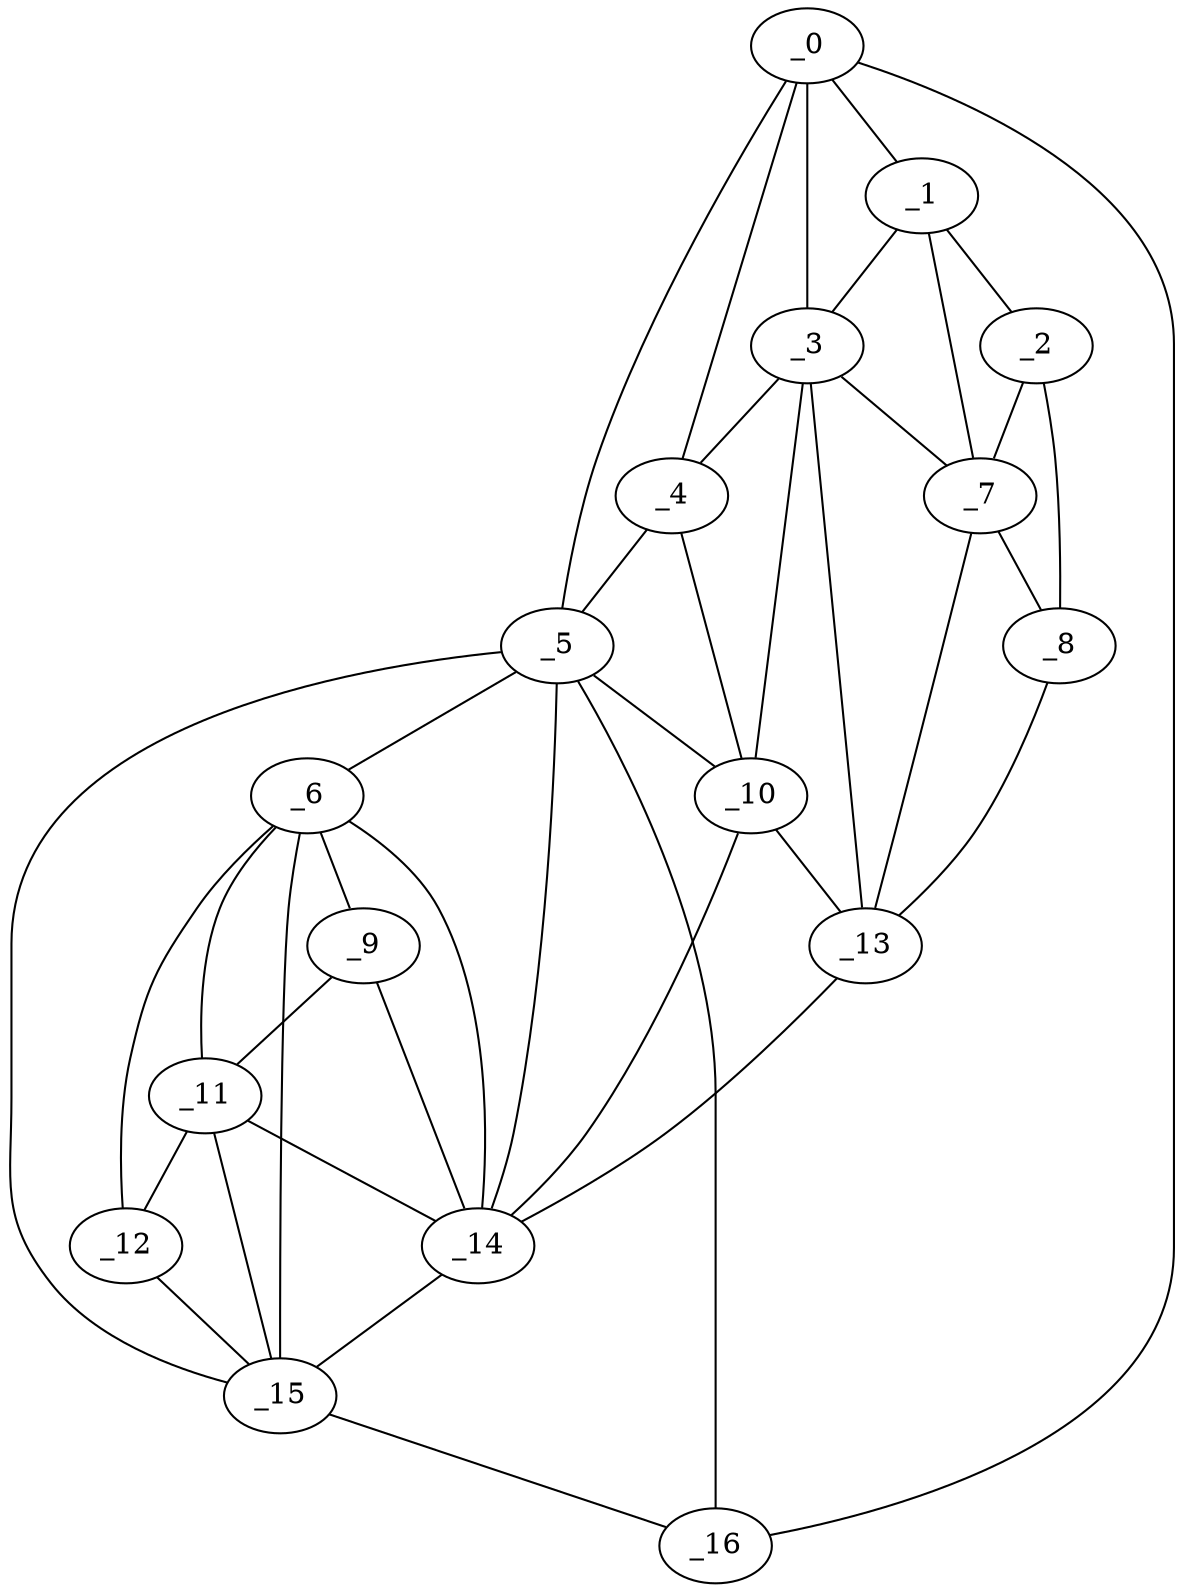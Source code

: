 graph "obj24__255.gxl" {
	_0	 [x=40,
		y=62];
	_1	 [x=41,
		y=29];
	_0 -- _1	 [valence=1];
	_3	 [x=51,
		y=65];
	_0 -- _3	 [valence=2];
	_4	 [x=55,
		y=70];
	_0 -- _4	 [valence=2];
	_5	 [x=64,
		y=78];
	_0 -- _5	 [valence=2];
	_16	 [x=92,
		y=118];
	_0 -- _16	 [valence=1];
	_2	 [x=42,
		y=8];
	_1 -- _2	 [valence=1];
	_1 -- _3	 [valence=1];
	_7	 [x=88,
		y=29];
	_1 -- _7	 [valence=2];
	_2 -- _7	 [valence=2];
	_8	 [x=89,
		y=9];
	_2 -- _8	 [valence=1];
	_3 -- _4	 [valence=2];
	_3 -- _7	 [valence=2];
	_10	 [x=91,
		y=58];
	_3 -- _10	 [valence=2];
	_13	 [x=92,
		y=50];
	_3 -- _13	 [valence=1];
	_4 -- _5	 [valence=2];
	_4 -- _10	 [valence=2];
	_6	 [x=76,
		y=82];
	_5 -- _6	 [valence=2];
	_5 -- _10	 [valence=1];
	_14	 [x=92,
		y=65];
	_5 -- _14	 [valence=2];
	_15	 [x=92,
		y=110];
	_5 -- _15	 [valence=2];
	_5 -- _16	 [valence=2];
	_9	 [x=90,
		y=79];
	_6 -- _9	 [valence=2];
	_11	 [x=91,
		y=86];
	_6 -- _11	 [valence=2];
	_12	 [x=91,
		y=92];
	_6 -- _12	 [valence=2];
	_6 -- _14	 [valence=1];
	_6 -- _15	 [valence=1];
	_7 -- _8	 [valence=2];
	_7 -- _13	 [valence=1];
	_8 -- _13	 [valence=1];
	_9 -- _11	 [valence=1];
	_9 -- _14	 [valence=2];
	_10 -- _13	 [valence=2];
	_10 -- _14	 [valence=2];
	_11 -- _12	 [valence=1];
	_11 -- _14	 [valence=2];
	_11 -- _15	 [valence=1];
	_12 -- _15	 [valence=2];
	_13 -- _14	 [valence=1];
	_14 -- _15	 [valence=1];
	_15 -- _16	 [valence=1];
}
